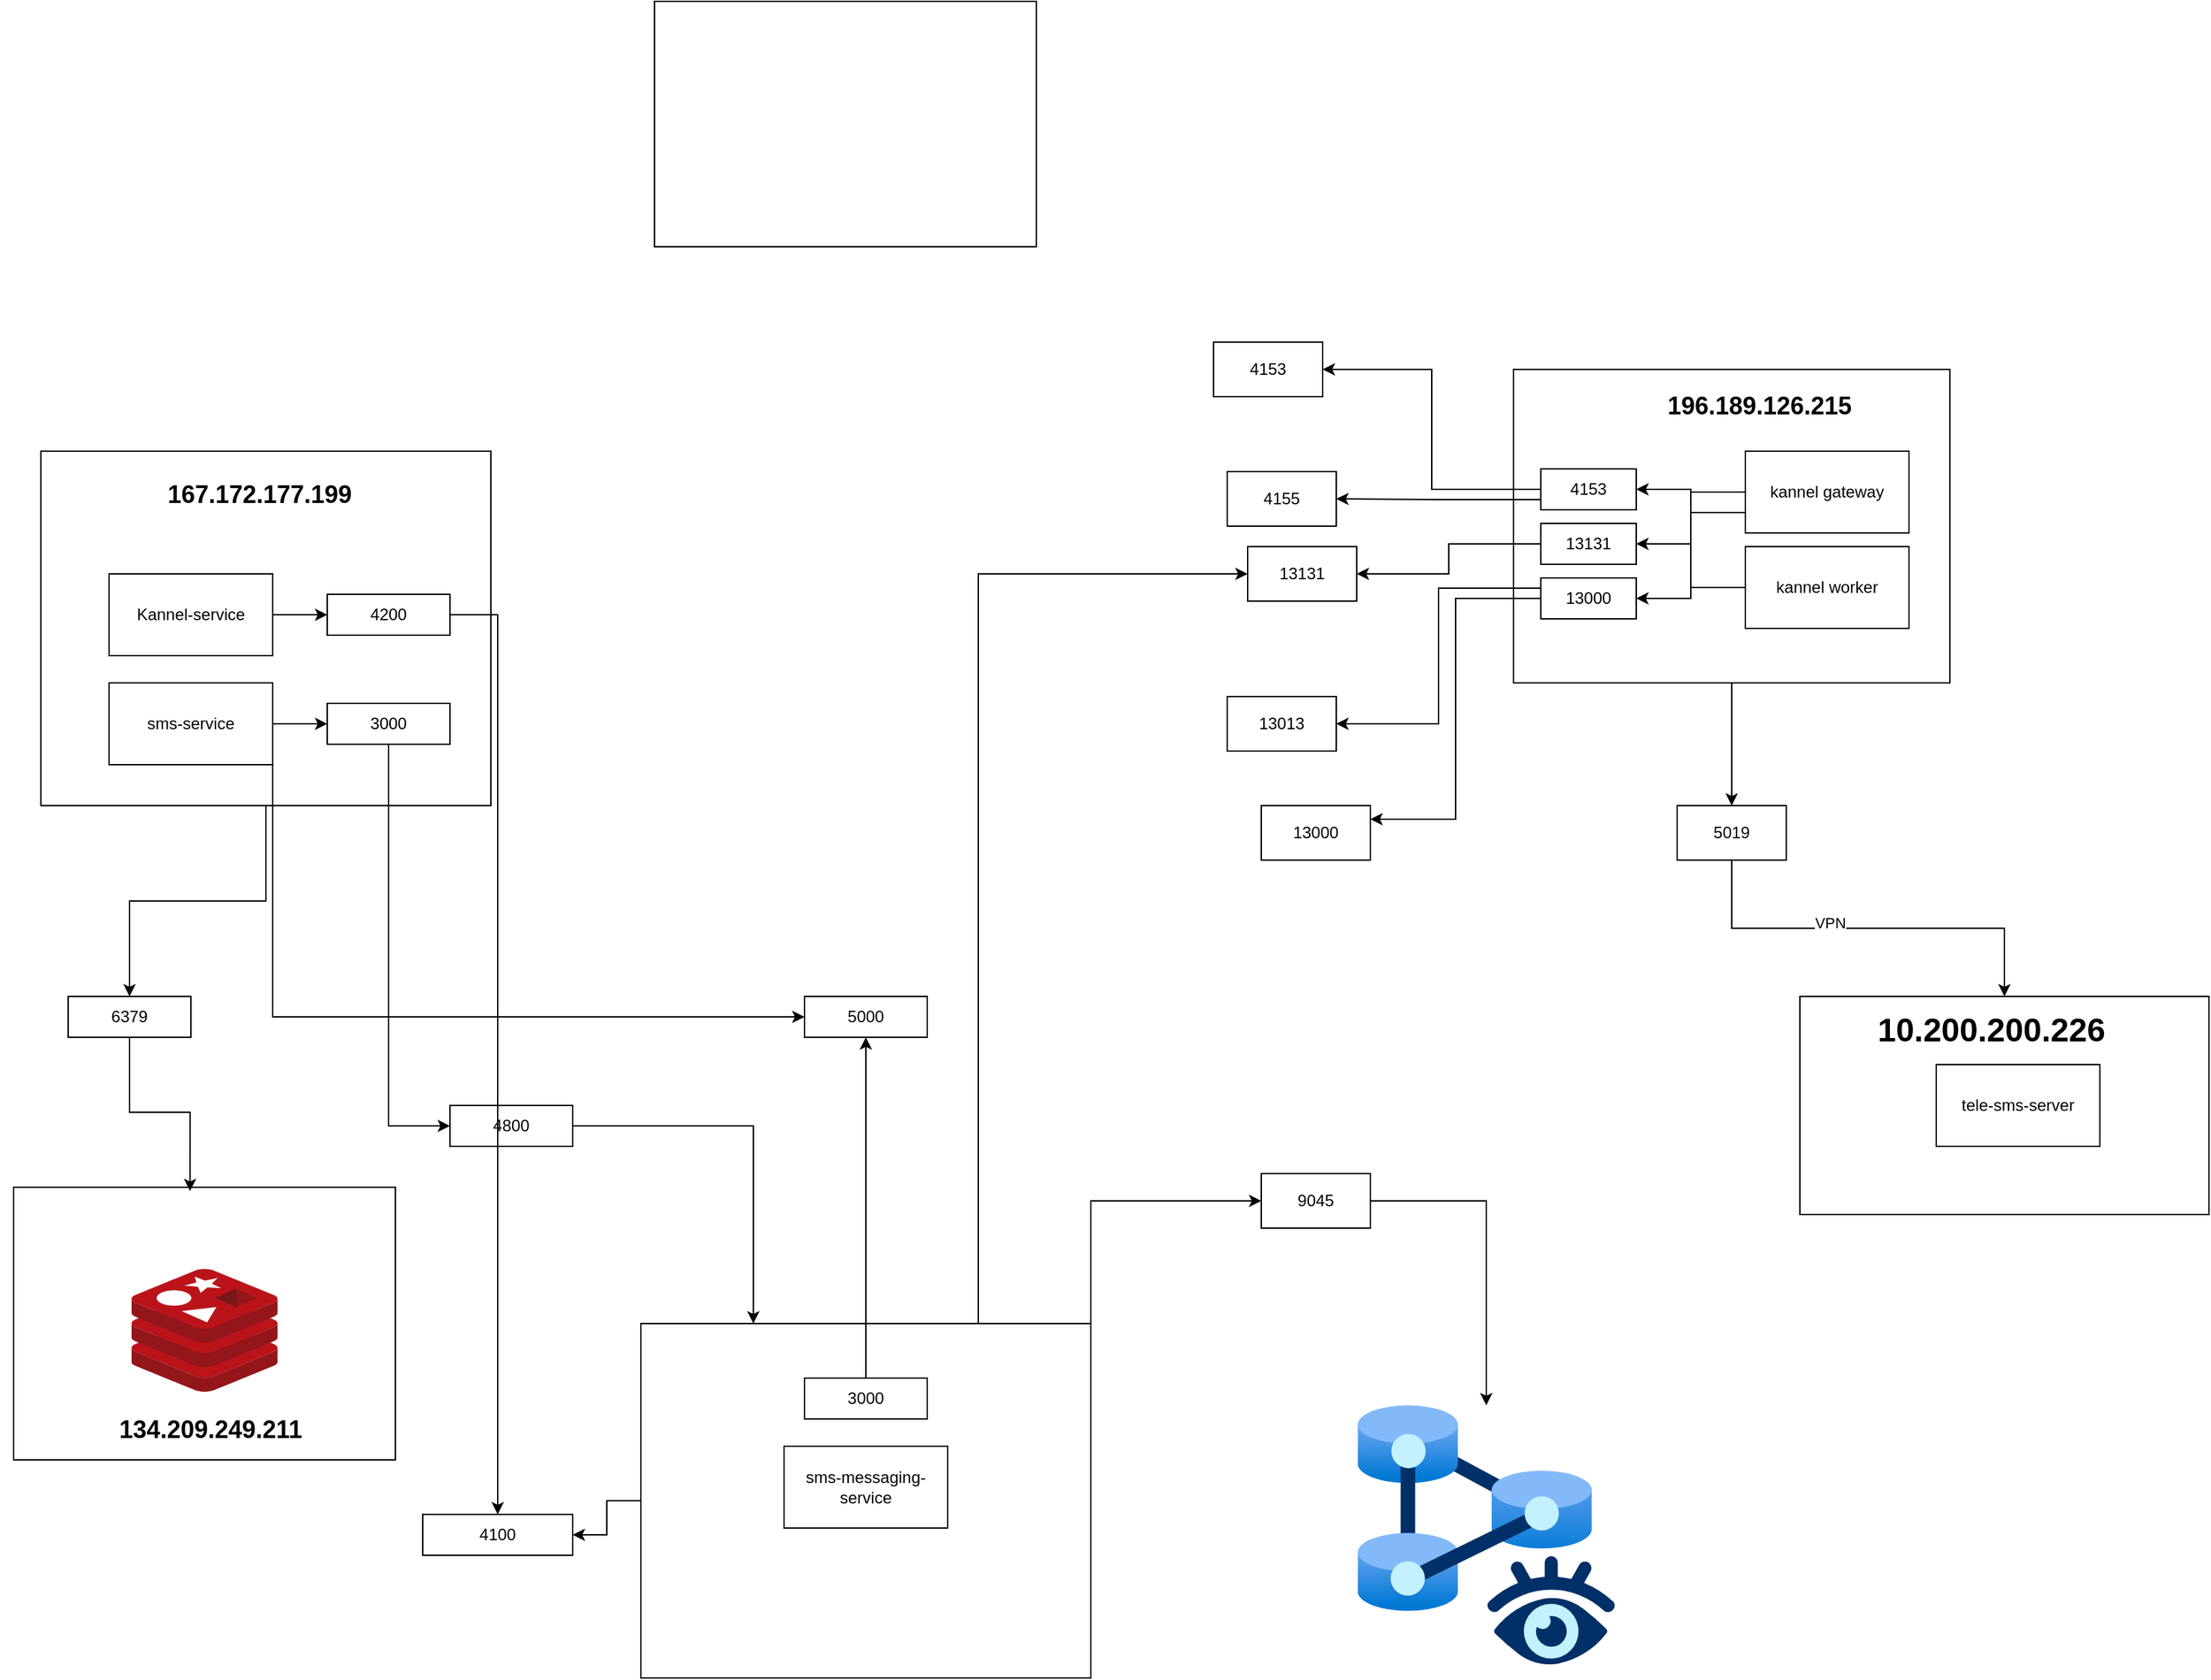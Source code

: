 <mxfile version="24.8.3">
  <diagram name="Page-1" id="TbZtthQ5-eUh3UXo095x">
    <mxGraphModel dx="2317" dy="723" grid="1" gridSize="10" guides="1" tooltips="1" connect="1" arrows="1" fold="1" page="1" pageScale="1" pageWidth="850" pageHeight="1100" math="0" shadow="0">
      <root>
        <mxCell id="0" />
        <mxCell id="1" parent="0" />
        <mxCell id="Vjc0g-X-Gko_kS8MleXu-80" value="4153" style="rounded=0;whiteSpace=wrap;html=1;" vertex="1" parent="1">
          <mxGeometry x="120" y="570" width="80" height="40" as="geometry" />
        </mxCell>
        <mxCell id="Vjc0g-X-Gko_kS8MleXu-81" value="13131" style="rounded=0;whiteSpace=wrap;html=1;" vertex="1" parent="1">
          <mxGeometry x="145" y="720" width="80" height="40" as="geometry" />
        </mxCell>
        <mxCell id="Vjc0g-X-Gko_kS8MleXu-82" value="4155" style="rounded=0;whiteSpace=wrap;html=1;" vertex="1" parent="1">
          <mxGeometry x="130" y="665" width="80" height="40" as="geometry" />
        </mxCell>
        <mxCell id="Vjc0g-X-Gko_kS8MleXu-83" value="" style="group" vertex="1" connectable="0" parent="1">
          <mxGeometry x="340" y="590" width="320" height="230" as="geometry" />
        </mxCell>
        <mxCell id="Vjc0g-X-Gko_kS8MleXu-84" value="" style="rounded=0;whiteSpace=wrap;html=1;" vertex="1" parent="Vjc0g-X-Gko_kS8MleXu-83">
          <mxGeometry width="320" height="230" as="geometry" />
        </mxCell>
        <mxCell id="Vjc0g-X-Gko_kS8MleXu-85" style="edgeStyle=orthogonalEdgeStyle;rounded=0;orthogonalLoop=1;jettySize=auto;html=1;exitX=0;exitY=0.75;exitDx=0;exitDy=0;entryX=1;entryY=0.5;entryDx=0;entryDy=0;" edge="1" parent="Vjc0g-X-Gko_kS8MleXu-83" source="Vjc0g-X-Gko_kS8MleXu-87" target="Vjc0g-X-Gko_kS8MleXu-94">
          <mxGeometry relative="1" as="geometry" />
        </mxCell>
        <mxCell id="Vjc0g-X-Gko_kS8MleXu-86" style="edgeStyle=orthogonalEdgeStyle;rounded=0;orthogonalLoop=1;jettySize=auto;html=1;exitX=0;exitY=0.5;exitDx=0;exitDy=0;entryX=1;entryY=0.5;entryDx=0;entryDy=0;" edge="1" parent="Vjc0g-X-Gko_kS8MleXu-83" source="Vjc0g-X-Gko_kS8MleXu-87" target="Vjc0g-X-Gko_kS8MleXu-93">
          <mxGeometry relative="1" as="geometry" />
        </mxCell>
        <mxCell id="Vjc0g-X-Gko_kS8MleXu-87" value="kannel gateway" style="rounded=0;whiteSpace=wrap;html=1;" vertex="1" parent="Vjc0g-X-Gko_kS8MleXu-83">
          <mxGeometry x="170" y="60" width="120" height="60" as="geometry" />
        </mxCell>
        <mxCell id="Vjc0g-X-Gko_kS8MleXu-88" style="edgeStyle=orthogonalEdgeStyle;rounded=0;orthogonalLoop=1;jettySize=auto;html=1;entryX=1;entryY=0.5;entryDx=0;entryDy=0;" edge="1" parent="Vjc0g-X-Gko_kS8MleXu-83" source="Vjc0g-X-Gko_kS8MleXu-89" target="Vjc0g-X-Gko_kS8MleXu-92">
          <mxGeometry relative="1" as="geometry" />
        </mxCell>
        <mxCell id="Vjc0g-X-Gko_kS8MleXu-89" value="kannel worker" style="rounded=0;whiteSpace=wrap;html=1;" vertex="1" parent="Vjc0g-X-Gko_kS8MleXu-83">
          <mxGeometry x="170" y="130" width="120" height="60" as="geometry" />
        </mxCell>
        <mxCell id="Vjc0g-X-Gko_kS8MleXu-90" value="&lt;font style=&quot;font-size: 18px;&quot;&gt;196.189.126.215&lt;/font&gt;" style="text;strokeColor=none;fillColor=none;html=1;fontSize=24;fontStyle=1;verticalAlign=middle;align=center;" vertex="1" parent="Vjc0g-X-Gko_kS8MleXu-83">
          <mxGeometry x="130" y="10" width="100" height="30" as="geometry" />
        </mxCell>
        <mxCell id="Vjc0g-X-Gko_kS8MleXu-91" value="" style="group" vertex="1" connectable="0" parent="Vjc0g-X-Gko_kS8MleXu-83">
          <mxGeometry x="20" y="73" width="70" height="110" as="geometry" />
        </mxCell>
        <mxCell id="Vjc0g-X-Gko_kS8MleXu-92" value="4153" style="rounded=0;whiteSpace=wrap;html=1;" vertex="1" parent="Vjc0g-X-Gko_kS8MleXu-91">
          <mxGeometry width="70" height="30" as="geometry" />
        </mxCell>
        <mxCell id="Vjc0g-X-Gko_kS8MleXu-93" value="13131" style="rounded=0;whiteSpace=wrap;html=1;" vertex="1" parent="Vjc0g-X-Gko_kS8MleXu-91">
          <mxGeometry y="40" width="70" height="30" as="geometry" />
        </mxCell>
        <mxCell id="Vjc0g-X-Gko_kS8MleXu-94" value="13000" style="rounded=0;whiteSpace=wrap;html=1;" vertex="1" parent="Vjc0g-X-Gko_kS8MleXu-91">
          <mxGeometry y="80" width="70" height="30" as="geometry" />
        </mxCell>
        <mxCell id="Vjc0g-X-Gko_kS8MleXu-95" value="13000" style="rounded=0;whiteSpace=wrap;html=1;" vertex="1" parent="1">
          <mxGeometry x="155" y="910" width="80" height="40" as="geometry" />
        </mxCell>
        <mxCell id="Vjc0g-X-Gko_kS8MleXu-96" value="13013" style="rounded=0;whiteSpace=wrap;html=1;" vertex="1" parent="1">
          <mxGeometry x="130" y="830" width="80" height="40" as="geometry" />
        </mxCell>
        <mxCell id="Vjc0g-X-Gko_kS8MleXu-97" style="edgeStyle=orthogonalEdgeStyle;rounded=0;orthogonalLoop=1;jettySize=auto;html=1;entryX=1;entryY=0.5;entryDx=0;entryDy=0;" edge="1" parent="1" source="Vjc0g-X-Gko_kS8MleXu-92" target="Vjc0g-X-Gko_kS8MleXu-80">
          <mxGeometry relative="1" as="geometry">
            <mxPoint x="235" y="580" as="targetPoint" />
          </mxGeometry>
        </mxCell>
        <mxCell id="Vjc0g-X-Gko_kS8MleXu-98" style="edgeStyle=orthogonalEdgeStyle;rounded=0;orthogonalLoop=1;jettySize=auto;html=1;exitX=0;exitY=0.75;exitDx=0;exitDy=0;entryX=1;entryY=0.5;entryDx=0;entryDy=0;" edge="1" parent="1" source="Vjc0g-X-Gko_kS8MleXu-92" target="Vjc0g-X-Gko_kS8MleXu-82">
          <mxGeometry relative="1" as="geometry" />
        </mxCell>
        <mxCell id="Vjc0g-X-Gko_kS8MleXu-99" style="edgeStyle=orthogonalEdgeStyle;rounded=0;orthogonalLoop=1;jettySize=auto;html=1;entryX=1;entryY=0.25;entryDx=0;entryDy=0;" edge="1" parent="1" source="Vjc0g-X-Gko_kS8MleXu-94" target="Vjc0g-X-Gko_kS8MleXu-95">
          <mxGeometry relative="1" as="geometry" />
        </mxCell>
        <mxCell id="Vjc0g-X-Gko_kS8MleXu-100" style="edgeStyle=orthogonalEdgeStyle;rounded=0;orthogonalLoop=1;jettySize=auto;html=1;exitX=0;exitY=0.25;exitDx=0;exitDy=0;entryX=1;entryY=0.5;entryDx=0;entryDy=0;" edge="1" parent="1" source="Vjc0g-X-Gko_kS8MleXu-94" target="Vjc0g-X-Gko_kS8MleXu-96">
          <mxGeometry relative="1" as="geometry" />
        </mxCell>
        <mxCell id="Vjc0g-X-Gko_kS8MleXu-101" style="edgeStyle=orthogonalEdgeStyle;rounded=0;orthogonalLoop=1;jettySize=auto;html=1;exitX=0;exitY=0.5;exitDx=0;exitDy=0;" edge="1" parent="1" source="Vjc0g-X-Gko_kS8MleXu-93" target="Vjc0g-X-Gko_kS8MleXu-81">
          <mxGeometry relative="1" as="geometry" />
        </mxCell>
        <mxCell id="Vjc0g-X-Gko_kS8MleXu-102" value="5019" style="rounded=0;whiteSpace=wrap;html=1;" vertex="1" parent="1">
          <mxGeometry x="460" y="910" width="80" height="40" as="geometry" />
        </mxCell>
        <mxCell id="Vjc0g-X-Gko_kS8MleXu-103" style="edgeStyle=orthogonalEdgeStyle;rounded=0;orthogonalLoop=1;jettySize=auto;html=1;exitX=0.5;exitY=1;exitDx=0;exitDy=0;entryX=0.5;entryY=0;entryDx=0;entryDy=0;" edge="1" parent="1" source="Vjc0g-X-Gko_kS8MleXu-84" target="Vjc0g-X-Gko_kS8MleXu-102">
          <mxGeometry relative="1" as="geometry" />
        </mxCell>
        <mxCell id="Vjc0g-X-Gko_kS8MleXu-118" style="edgeStyle=orthogonalEdgeStyle;rounded=0;orthogonalLoop=1;jettySize=auto;html=1;exitX=0.5;exitY=1;exitDx=0;exitDy=0;entryX=0.5;entryY=0;entryDx=0;entryDy=0;" edge="1" parent="1" source="Vjc0g-X-Gko_kS8MleXu-104" target="Vjc0g-X-Gko_kS8MleXu-117">
          <mxGeometry relative="1" as="geometry" />
        </mxCell>
        <mxCell id="Vjc0g-X-Gko_kS8MleXu-107" value="" style="group" vertex="1" connectable="0" parent="1">
          <mxGeometry x="550" y="1050" width="300" height="160" as="geometry" />
        </mxCell>
        <mxCell id="Vjc0g-X-Gko_kS8MleXu-108" value="" style="rounded=0;whiteSpace=wrap;html=1;" vertex="1" parent="Vjc0g-X-Gko_kS8MleXu-107">
          <mxGeometry width="300" height="160" as="geometry" />
        </mxCell>
        <mxCell id="Vjc0g-X-Gko_kS8MleXu-109" value="10.200.200.226" style="text;strokeColor=none;fillColor=none;html=1;fontSize=24;fontStyle=1;verticalAlign=middle;align=center;" vertex="1" parent="Vjc0g-X-Gko_kS8MleXu-107">
          <mxGeometry x="90" y="10" width="100" height="30" as="geometry" />
        </mxCell>
        <mxCell id="Vjc0g-X-Gko_kS8MleXu-110" value="tele-sms-server" style="rounded=0;whiteSpace=wrap;html=1;" vertex="1" parent="Vjc0g-X-Gko_kS8MleXu-107">
          <mxGeometry x="100" y="50" width="120" height="60" as="geometry" />
        </mxCell>
        <mxCell id="Vjc0g-X-Gko_kS8MleXu-111" style="edgeStyle=orthogonalEdgeStyle;rounded=0;orthogonalLoop=1;jettySize=auto;html=1;exitX=0.5;exitY=1;exitDx=0;exitDy=0;entryX=0.5;entryY=0;entryDx=0;entryDy=0;" edge="1" parent="1" source="Vjc0g-X-Gko_kS8MleXu-102" target="Vjc0g-X-Gko_kS8MleXu-108">
          <mxGeometry relative="1" as="geometry" />
        </mxCell>
        <mxCell id="Vjc0g-X-Gko_kS8MleXu-112" value="VPN" style="edgeLabel;html=1;align=center;verticalAlign=middle;resizable=0;points=[];" vertex="1" connectable="0" parent="Vjc0g-X-Gko_kS8MleXu-111">
          <mxGeometry x="-0.191" y="4" relative="1" as="geometry">
            <mxPoint as="offset" />
          </mxGeometry>
        </mxCell>
        <mxCell id="Vjc0g-X-Gko_kS8MleXu-115" value="" style="group" vertex="1" connectable="0" parent="1">
          <mxGeometry x="-770" y="1190" width="437.14" height="200" as="geometry" />
        </mxCell>
        <mxCell id="Vjc0g-X-Gko_kS8MleXu-122" value="" style="group" vertex="1" connectable="0" parent="Vjc0g-X-Gko_kS8MleXu-115">
          <mxGeometry x="10" width="280" height="200" as="geometry" />
        </mxCell>
        <mxCell id="Vjc0g-X-Gko_kS8MleXu-114" value="" style="rounded=0;whiteSpace=wrap;html=1;" vertex="1" parent="Vjc0g-X-Gko_kS8MleXu-122">
          <mxGeometry width="280" height="200" as="geometry" />
        </mxCell>
        <mxCell id="Vjc0g-X-Gko_kS8MleXu-113" value="" style="image;sketch=0;aspect=fixed;html=1;points=[];align=center;fontSize=12;image=img/lib/mscae/Cache_Redis_Product.svg;" vertex="1" parent="Vjc0g-X-Gko_kS8MleXu-122">
          <mxGeometry x="86.43" y="60" width="107.14" height="90" as="geometry" />
        </mxCell>
        <mxCell id="Vjc0g-X-Gko_kS8MleXu-116" value="&lt;font style=&quot;font-size: 18px;&quot;&gt;134.209.249.211&lt;/font&gt;" style="text;strokeColor=none;fillColor=none;html=1;fontSize=24;fontStyle=1;verticalAlign=middle;align=center;" vertex="1" parent="Vjc0g-X-Gko_kS8MleXu-122">
          <mxGeometry x="93.57" y="156" width="100" height="40" as="geometry" />
        </mxCell>
        <mxCell id="Vjc0g-X-Gko_kS8MleXu-117" value="6379" style="rounded=0;whiteSpace=wrap;html=1;" vertex="1" parent="1">
          <mxGeometry x="-720" y="1050" width="90" height="30" as="geometry" />
        </mxCell>
        <mxCell id="Vjc0g-X-Gko_kS8MleXu-119" style="edgeStyle=orthogonalEdgeStyle;rounded=0;orthogonalLoop=1;jettySize=auto;html=1;exitX=0.5;exitY=1;exitDx=0;exitDy=0;entryX=0.462;entryY=0.014;entryDx=0;entryDy=0;entryPerimeter=0;" edge="1" parent="1" source="Vjc0g-X-Gko_kS8MleXu-117" target="Vjc0g-X-Gko_kS8MleXu-114">
          <mxGeometry relative="1" as="geometry" />
        </mxCell>
        <mxCell id="Vjc0g-X-Gko_kS8MleXu-120" value="" style="group" vertex="1" connectable="0" parent="1">
          <mxGeometry x="-740" y="650" width="330" height="260" as="geometry" />
        </mxCell>
        <mxCell id="Vjc0g-X-Gko_kS8MleXu-147" value="" style="group" vertex="1" connectable="0" parent="Vjc0g-X-Gko_kS8MleXu-120">
          <mxGeometry width="330" height="260" as="geometry" />
        </mxCell>
        <mxCell id="Vjc0g-X-Gko_kS8MleXu-104" value="" style="rounded=0;whiteSpace=wrap;html=1;" vertex="1" parent="Vjc0g-X-Gko_kS8MleXu-147">
          <mxGeometry width="330" height="260" as="geometry" />
        </mxCell>
        <mxCell id="Vjc0g-X-Gko_kS8MleXu-105" value="&lt;font style=&quot;font-size: 18px;&quot;&gt;167.172.177.199&lt;/font&gt;" style="text;strokeColor=none;fillColor=none;html=1;fontSize=24;fontStyle=1;verticalAlign=middle;align=center;" vertex="1" parent="Vjc0g-X-Gko_kS8MleXu-147">
          <mxGeometry x="110" y="10" width="100" height="40" as="geometry" />
        </mxCell>
        <mxCell id="Vjc0g-X-Gko_kS8MleXu-155" style="edgeStyle=orthogonalEdgeStyle;rounded=0;orthogonalLoop=1;jettySize=auto;html=1;exitX=1;exitY=0.5;exitDx=0;exitDy=0;entryX=0;entryY=0.5;entryDx=0;entryDy=0;" edge="1" parent="Vjc0g-X-Gko_kS8MleXu-147" source="Vjc0g-X-Gko_kS8MleXu-106" target="Vjc0g-X-Gko_kS8MleXu-153">
          <mxGeometry relative="1" as="geometry" />
        </mxCell>
        <mxCell id="Vjc0g-X-Gko_kS8MleXu-106" value="Kannel-service" style="rounded=0;whiteSpace=wrap;html=1;" vertex="1" parent="Vjc0g-X-Gko_kS8MleXu-147">
          <mxGeometry x="50" y="90" width="120" height="60" as="geometry" />
        </mxCell>
        <mxCell id="Vjc0g-X-Gko_kS8MleXu-152" style="edgeStyle=orthogonalEdgeStyle;rounded=0;orthogonalLoop=1;jettySize=auto;html=1;exitX=1;exitY=0.5;exitDx=0;exitDy=0;entryX=0;entryY=0.5;entryDx=0;entryDy=0;" edge="1" parent="Vjc0g-X-Gko_kS8MleXu-147" source="Vjc0g-X-Gko_kS8MleXu-146" target="Vjc0g-X-Gko_kS8MleXu-148">
          <mxGeometry relative="1" as="geometry" />
        </mxCell>
        <mxCell id="Vjc0g-X-Gko_kS8MleXu-146" value="sms-service" style="rounded=0;whiteSpace=wrap;html=1;" vertex="1" parent="Vjc0g-X-Gko_kS8MleXu-147">
          <mxGeometry x="50" y="170" width="120" height="60" as="geometry" />
        </mxCell>
        <mxCell id="Vjc0g-X-Gko_kS8MleXu-148" value="3000" style="rounded=0;whiteSpace=wrap;html=1;" vertex="1" parent="Vjc0g-X-Gko_kS8MleXu-147">
          <mxGeometry x="210" y="185" width="90" height="30" as="geometry" />
        </mxCell>
        <mxCell id="Vjc0g-X-Gko_kS8MleXu-153" value="4200" style="rounded=0;whiteSpace=wrap;html=1;" vertex="1" parent="Vjc0g-X-Gko_kS8MleXu-147">
          <mxGeometry x="210" y="105" width="90" height="30" as="geometry" />
        </mxCell>
        <mxCell id="Vjc0g-X-Gko_kS8MleXu-123" value="" style="group" vertex="1" connectable="0" parent="1">
          <mxGeometry x="-300" y="1290" width="330" height="260" as="geometry" />
        </mxCell>
        <mxCell id="Vjc0g-X-Gko_kS8MleXu-132" value="" style="group" vertex="1" connectable="0" parent="Vjc0g-X-Gko_kS8MleXu-123">
          <mxGeometry width="330" height="260" as="geometry" />
        </mxCell>
        <mxCell id="Vjc0g-X-Gko_kS8MleXu-124" value="" style="rounded=0;whiteSpace=wrap;html=1;" vertex="1" parent="Vjc0g-X-Gko_kS8MleXu-132">
          <mxGeometry width="330" height="260" as="geometry" />
        </mxCell>
        <mxCell id="Vjc0g-X-Gko_kS8MleXu-126" value="sms-messaging-service" style="rounded=0;whiteSpace=wrap;html=1;" vertex="1" parent="Vjc0g-X-Gko_kS8MleXu-132">
          <mxGeometry x="105" y="90" width="120" height="60" as="geometry" />
        </mxCell>
        <mxCell id="Vjc0g-X-Gko_kS8MleXu-127" value="3000" style="rounded=0;whiteSpace=wrap;html=1;" vertex="1" parent="Vjc0g-X-Gko_kS8MleXu-132">
          <mxGeometry x="120" y="40" width="90" height="30" as="geometry" />
        </mxCell>
        <mxCell id="Vjc0g-X-Gko_kS8MleXu-128" value="5000" style="rounded=0;whiteSpace=wrap;html=1;" vertex="1" parent="1">
          <mxGeometry x="-180" y="1050" width="90" height="30" as="geometry" />
        </mxCell>
        <mxCell id="Vjc0g-X-Gko_kS8MleXu-129" style="edgeStyle=orthogonalEdgeStyle;rounded=0;orthogonalLoop=1;jettySize=auto;html=1;" edge="1" parent="1" source="Vjc0g-X-Gko_kS8MleXu-127" target="Vjc0g-X-Gko_kS8MleXu-128">
          <mxGeometry relative="1" as="geometry" />
        </mxCell>
        <mxCell id="Vjc0g-X-Gko_kS8MleXu-130" style="edgeStyle=orthogonalEdgeStyle;rounded=0;orthogonalLoop=1;jettySize=auto;html=1;exitX=1;exitY=1;exitDx=0;exitDy=0;entryX=0;entryY=0.5;entryDx=0;entryDy=0;" edge="1" parent="1" source="Vjc0g-X-Gko_kS8MleXu-146" target="Vjc0g-X-Gko_kS8MleXu-128">
          <mxGeometry relative="1" as="geometry" />
        </mxCell>
        <mxCell id="Vjc0g-X-Gko_kS8MleXu-133" value="" style="rounded=0;whiteSpace=wrap;html=1;" vertex="1" parent="1">
          <mxGeometry x="-290" y="320" width="280" height="180" as="geometry" />
        </mxCell>
        <mxCell id="Vjc0g-X-Gko_kS8MleXu-134" value="" style="image;aspect=fixed;html=1;points=[];align=center;fontSize=12;image=img/lib/azure2/other/Managed_Instance_Apache_Cassandra.svg;" vertex="1" parent="1">
          <mxGeometry x="225" y="1350" width="190" height="190" as="geometry" />
        </mxCell>
        <mxCell id="Vjc0g-X-Gko_kS8MleXu-143" style="edgeStyle=orthogonalEdgeStyle;rounded=0;orthogonalLoop=1;jettySize=auto;html=1;exitX=1;exitY=0.5;exitDx=0;exitDy=0;" edge="1" parent="1" source="Vjc0g-X-Gko_kS8MleXu-141" target="Vjc0g-X-Gko_kS8MleXu-134">
          <mxGeometry relative="1" as="geometry" />
        </mxCell>
        <mxCell id="Vjc0g-X-Gko_kS8MleXu-141" value="9045" style="rounded=0;whiteSpace=wrap;html=1;" vertex="1" parent="1">
          <mxGeometry x="155" y="1180" width="80" height="40" as="geometry" />
        </mxCell>
        <mxCell id="Vjc0g-X-Gko_kS8MleXu-142" style="edgeStyle=orthogonalEdgeStyle;rounded=0;orthogonalLoop=1;jettySize=auto;html=1;exitX=1;exitY=0;exitDx=0;exitDy=0;entryX=0;entryY=0.5;entryDx=0;entryDy=0;" edge="1" parent="1" source="Vjc0g-X-Gko_kS8MleXu-124" target="Vjc0g-X-Gko_kS8MleXu-141">
          <mxGeometry relative="1" as="geometry" />
        </mxCell>
        <mxCell id="Vjc0g-X-Gko_kS8MleXu-144" style="edgeStyle=orthogonalEdgeStyle;rounded=0;orthogonalLoop=1;jettySize=auto;html=1;exitX=0.75;exitY=0;exitDx=0;exitDy=0;entryX=0;entryY=0.5;entryDx=0;entryDy=0;" edge="1" parent="1" source="Vjc0g-X-Gko_kS8MleXu-124" target="Vjc0g-X-Gko_kS8MleXu-81">
          <mxGeometry relative="1" as="geometry" />
        </mxCell>
        <mxCell id="Vjc0g-X-Gko_kS8MleXu-151" style="edgeStyle=orthogonalEdgeStyle;rounded=0;orthogonalLoop=1;jettySize=auto;html=1;entryX=0.25;entryY=0;entryDx=0;entryDy=0;" edge="1" parent="1" source="Vjc0g-X-Gko_kS8MleXu-145" target="Vjc0g-X-Gko_kS8MleXu-124">
          <mxGeometry relative="1" as="geometry" />
        </mxCell>
        <mxCell id="Vjc0g-X-Gko_kS8MleXu-145" value="4800" style="rounded=0;whiteSpace=wrap;html=1;" vertex="1" parent="1">
          <mxGeometry x="-440" y="1130" width="90" height="30" as="geometry" />
        </mxCell>
        <mxCell id="Vjc0g-X-Gko_kS8MleXu-149" style="edgeStyle=orthogonalEdgeStyle;rounded=0;orthogonalLoop=1;jettySize=auto;html=1;entryX=0;entryY=0.5;entryDx=0;entryDy=0;" edge="1" parent="1" source="Vjc0g-X-Gko_kS8MleXu-148" target="Vjc0g-X-Gko_kS8MleXu-145">
          <mxGeometry relative="1" as="geometry" />
        </mxCell>
        <mxCell id="Vjc0g-X-Gko_kS8MleXu-154" value="4100" style="rounded=0;whiteSpace=wrap;html=1;" vertex="1" parent="1">
          <mxGeometry x="-460" y="1430" width="110" height="30" as="geometry" />
        </mxCell>
        <mxCell id="Vjc0g-X-Gko_kS8MleXu-156" style="edgeStyle=orthogonalEdgeStyle;rounded=0;orthogonalLoop=1;jettySize=auto;html=1;exitX=1;exitY=0.5;exitDx=0;exitDy=0;entryX=0.5;entryY=0;entryDx=0;entryDy=0;" edge="1" parent="1" source="Vjc0g-X-Gko_kS8MleXu-153" target="Vjc0g-X-Gko_kS8MleXu-154">
          <mxGeometry relative="1" as="geometry" />
        </mxCell>
        <mxCell id="Vjc0g-X-Gko_kS8MleXu-157" style="edgeStyle=orthogonalEdgeStyle;rounded=0;orthogonalLoop=1;jettySize=auto;html=1;exitX=0;exitY=0.5;exitDx=0;exitDy=0;entryX=1;entryY=0.5;entryDx=0;entryDy=0;" edge="1" parent="1" source="Vjc0g-X-Gko_kS8MleXu-124" target="Vjc0g-X-Gko_kS8MleXu-154">
          <mxGeometry relative="1" as="geometry" />
        </mxCell>
      </root>
    </mxGraphModel>
  </diagram>
</mxfile>
